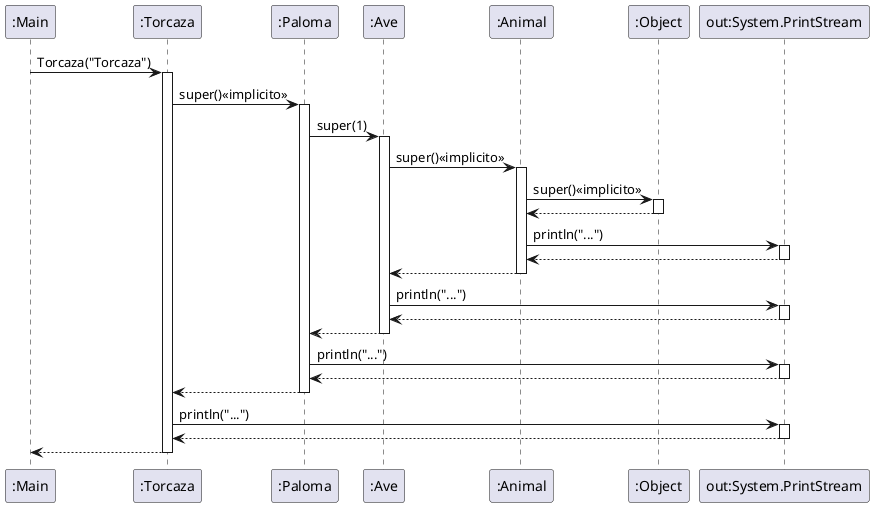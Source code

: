/'Diagrama ejemplo en pagina 117 indice del pdf '/

@startuml CadenaDeLlamadas

participant ":Main" as M
participant ":Torcaza" as T
participant ":Paloma" as P
participant ":Ave" as Av
participant ":Animal" as An
participant ":Object" as O
participant "out:System.PrintStream" as SOUT

M -> T: Torcaza("Torcaza")
activate T

T -> P: super()<<implicito>>
activate P

P -> Av: super(1)
activate Av

Av -> An: super()<<implicito>>
activate An

An -> O: super()<<implicito>>
activate O
return

An -> SOUT : println("...")
activate SOUT
return
return

Av -> SOUT : println("...")
activate SOUT
return
return

P -> SOUT : println("...")
activate SOUT
return
return

T -> SOUT : println("...")
activate SOUT
return
return

@enduml
